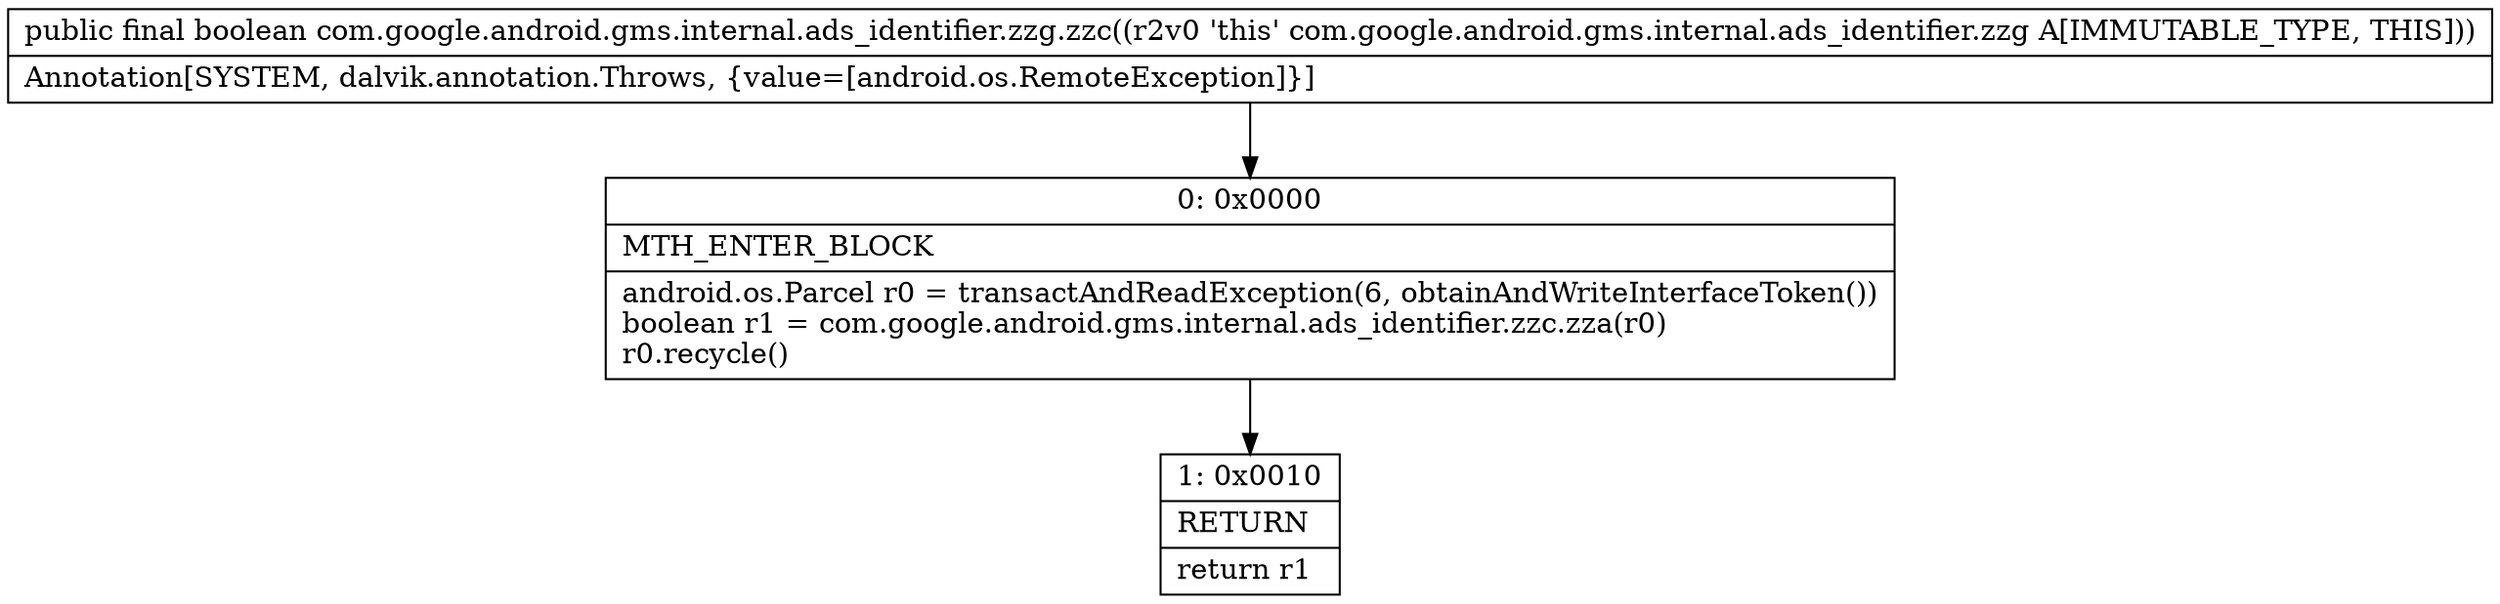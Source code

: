 digraph "CFG forcom.google.android.gms.internal.ads_identifier.zzg.zzc()Z" {
Node_0 [shape=record,label="{0\:\ 0x0000|MTH_ENTER_BLOCK\l|android.os.Parcel r0 = transactAndReadException(6, obtainAndWriteInterfaceToken())\lboolean r1 = com.google.android.gms.internal.ads_identifier.zzc.zza(r0)\lr0.recycle()\l}"];
Node_1 [shape=record,label="{1\:\ 0x0010|RETURN\l|return r1\l}"];
MethodNode[shape=record,label="{public final boolean com.google.android.gms.internal.ads_identifier.zzg.zzc((r2v0 'this' com.google.android.gms.internal.ads_identifier.zzg A[IMMUTABLE_TYPE, THIS]))  | Annotation[SYSTEM, dalvik.annotation.Throws, \{value=[android.os.RemoteException]\}]\l}"];
MethodNode -> Node_0;
Node_0 -> Node_1;
}

